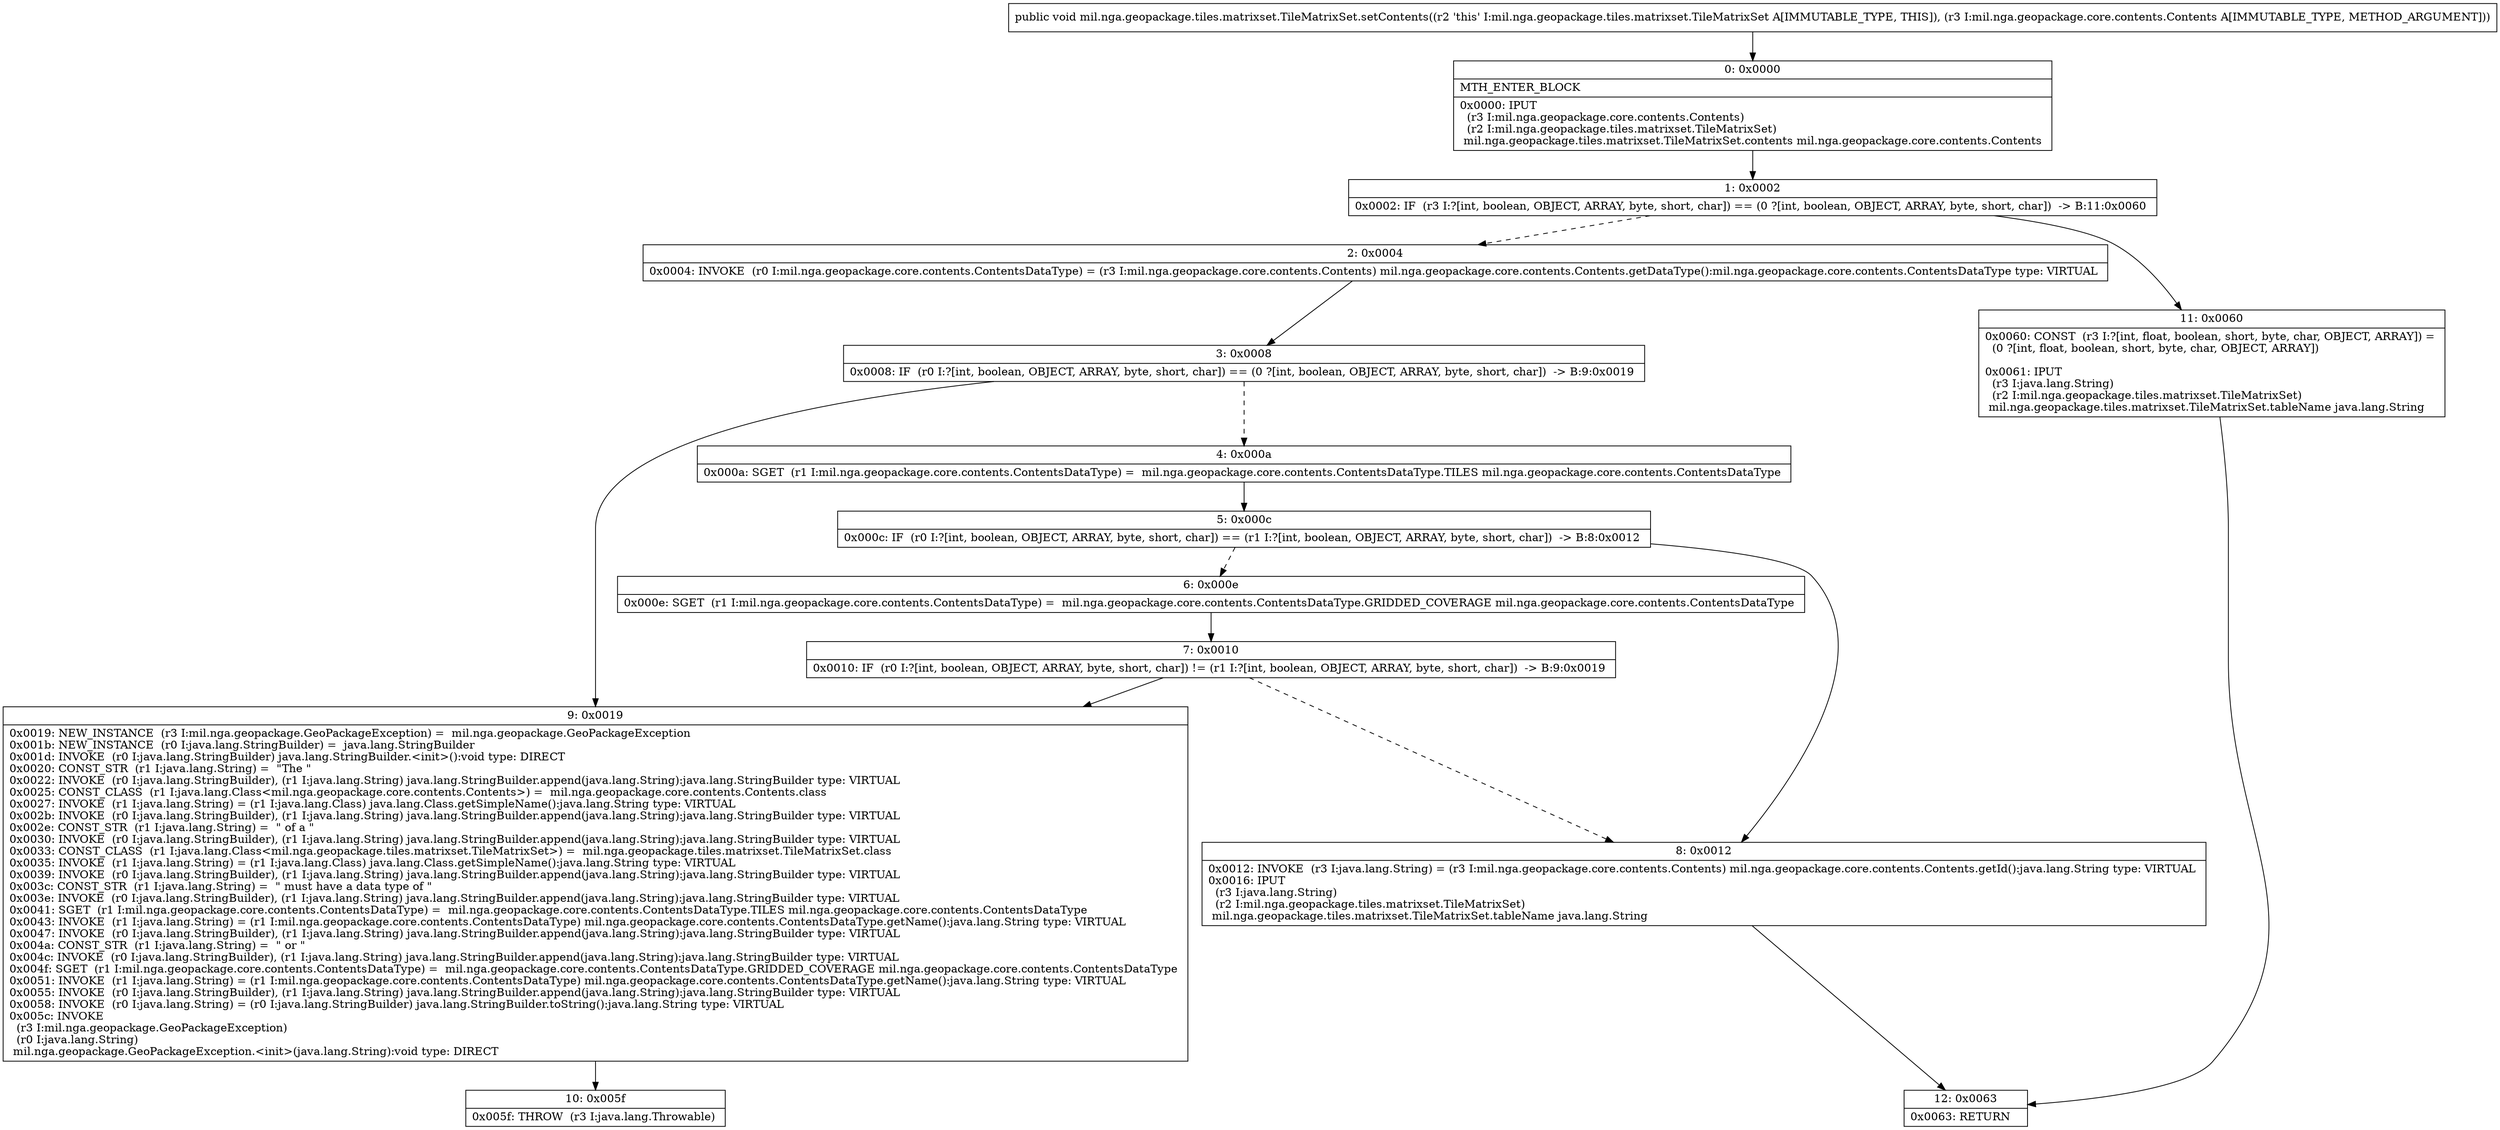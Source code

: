 digraph "CFG formil.nga.geopackage.tiles.matrixset.TileMatrixSet.setContents(Lmil\/nga\/geopackage\/core\/contents\/Contents;)V" {
Node_0 [shape=record,label="{0\:\ 0x0000|MTH_ENTER_BLOCK\l|0x0000: IPUT  \l  (r3 I:mil.nga.geopackage.core.contents.Contents)\l  (r2 I:mil.nga.geopackage.tiles.matrixset.TileMatrixSet)\l mil.nga.geopackage.tiles.matrixset.TileMatrixSet.contents mil.nga.geopackage.core.contents.Contents \l}"];
Node_1 [shape=record,label="{1\:\ 0x0002|0x0002: IF  (r3 I:?[int, boolean, OBJECT, ARRAY, byte, short, char]) == (0 ?[int, boolean, OBJECT, ARRAY, byte, short, char])  \-\> B:11:0x0060 \l}"];
Node_2 [shape=record,label="{2\:\ 0x0004|0x0004: INVOKE  (r0 I:mil.nga.geopackage.core.contents.ContentsDataType) = (r3 I:mil.nga.geopackage.core.contents.Contents) mil.nga.geopackage.core.contents.Contents.getDataType():mil.nga.geopackage.core.contents.ContentsDataType type: VIRTUAL \l}"];
Node_3 [shape=record,label="{3\:\ 0x0008|0x0008: IF  (r0 I:?[int, boolean, OBJECT, ARRAY, byte, short, char]) == (0 ?[int, boolean, OBJECT, ARRAY, byte, short, char])  \-\> B:9:0x0019 \l}"];
Node_4 [shape=record,label="{4\:\ 0x000a|0x000a: SGET  (r1 I:mil.nga.geopackage.core.contents.ContentsDataType) =  mil.nga.geopackage.core.contents.ContentsDataType.TILES mil.nga.geopackage.core.contents.ContentsDataType \l}"];
Node_5 [shape=record,label="{5\:\ 0x000c|0x000c: IF  (r0 I:?[int, boolean, OBJECT, ARRAY, byte, short, char]) == (r1 I:?[int, boolean, OBJECT, ARRAY, byte, short, char])  \-\> B:8:0x0012 \l}"];
Node_6 [shape=record,label="{6\:\ 0x000e|0x000e: SGET  (r1 I:mil.nga.geopackage.core.contents.ContentsDataType) =  mil.nga.geopackage.core.contents.ContentsDataType.GRIDDED_COVERAGE mil.nga.geopackage.core.contents.ContentsDataType \l}"];
Node_7 [shape=record,label="{7\:\ 0x0010|0x0010: IF  (r0 I:?[int, boolean, OBJECT, ARRAY, byte, short, char]) != (r1 I:?[int, boolean, OBJECT, ARRAY, byte, short, char])  \-\> B:9:0x0019 \l}"];
Node_8 [shape=record,label="{8\:\ 0x0012|0x0012: INVOKE  (r3 I:java.lang.String) = (r3 I:mil.nga.geopackage.core.contents.Contents) mil.nga.geopackage.core.contents.Contents.getId():java.lang.String type: VIRTUAL \l0x0016: IPUT  \l  (r3 I:java.lang.String)\l  (r2 I:mil.nga.geopackage.tiles.matrixset.TileMatrixSet)\l mil.nga.geopackage.tiles.matrixset.TileMatrixSet.tableName java.lang.String \l}"];
Node_9 [shape=record,label="{9\:\ 0x0019|0x0019: NEW_INSTANCE  (r3 I:mil.nga.geopackage.GeoPackageException) =  mil.nga.geopackage.GeoPackageException \l0x001b: NEW_INSTANCE  (r0 I:java.lang.StringBuilder) =  java.lang.StringBuilder \l0x001d: INVOKE  (r0 I:java.lang.StringBuilder) java.lang.StringBuilder.\<init\>():void type: DIRECT \l0x0020: CONST_STR  (r1 I:java.lang.String) =  \"The \" \l0x0022: INVOKE  (r0 I:java.lang.StringBuilder), (r1 I:java.lang.String) java.lang.StringBuilder.append(java.lang.String):java.lang.StringBuilder type: VIRTUAL \l0x0025: CONST_CLASS  (r1 I:java.lang.Class\<mil.nga.geopackage.core.contents.Contents\>) =  mil.nga.geopackage.core.contents.Contents.class \l0x0027: INVOKE  (r1 I:java.lang.String) = (r1 I:java.lang.Class) java.lang.Class.getSimpleName():java.lang.String type: VIRTUAL \l0x002b: INVOKE  (r0 I:java.lang.StringBuilder), (r1 I:java.lang.String) java.lang.StringBuilder.append(java.lang.String):java.lang.StringBuilder type: VIRTUAL \l0x002e: CONST_STR  (r1 I:java.lang.String) =  \" of a \" \l0x0030: INVOKE  (r0 I:java.lang.StringBuilder), (r1 I:java.lang.String) java.lang.StringBuilder.append(java.lang.String):java.lang.StringBuilder type: VIRTUAL \l0x0033: CONST_CLASS  (r1 I:java.lang.Class\<mil.nga.geopackage.tiles.matrixset.TileMatrixSet\>) =  mil.nga.geopackage.tiles.matrixset.TileMatrixSet.class \l0x0035: INVOKE  (r1 I:java.lang.String) = (r1 I:java.lang.Class) java.lang.Class.getSimpleName():java.lang.String type: VIRTUAL \l0x0039: INVOKE  (r0 I:java.lang.StringBuilder), (r1 I:java.lang.String) java.lang.StringBuilder.append(java.lang.String):java.lang.StringBuilder type: VIRTUAL \l0x003c: CONST_STR  (r1 I:java.lang.String) =  \" must have a data type of \" \l0x003e: INVOKE  (r0 I:java.lang.StringBuilder), (r1 I:java.lang.String) java.lang.StringBuilder.append(java.lang.String):java.lang.StringBuilder type: VIRTUAL \l0x0041: SGET  (r1 I:mil.nga.geopackage.core.contents.ContentsDataType) =  mil.nga.geopackage.core.contents.ContentsDataType.TILES mil.nga.geopackage.core.contents.ContentsDataType \l0x0043: INVOKE  (r1 I:java.lang.String) = (r1 I:mil.nga.geopackage.core.contents.ContentsDataType) mil.nga.geopackage.core.contents.ContentsDataType.getName():java.lang.String type: VIRTUAL \l0x0047: INVOKE  (r0 I:java.lang.StringBuilder), (r1 I:java.lang.String) java.lang.StringBuilder.append(java.lang.String):java.lang.StringBuilder type: VIRTUAL \l0x004a: CONST_STR  (r1 I:java.lang.String) =  \" or \" \l0x004c: INVOKE  (r0 I:java.lang.StringBuilder), (r1 I:java.lang.String) java.lang.StringBuilder.append(java.lang.String):java.lang.StringBuilder type: VIRTUAL \l0x004f: SGET  (r1 I:mil.nga.geopackage.core.contents.ContentsDataType) =  mil.nga.geopackage.core.contents.ContentsDataType.GRIDDED_COVERAGE mil.nga.geopackage.core.contents.ContentsDataType \l0x0051: INVOKE  (r1 I:java.lang.String) = (r1 I:mil.nga.geopackage.core.contents.ContentsDataType) mil.nga.geopackage.core.contents.ContentsDataType.getName():java.lang.String type: VIRTUAL \l0x0055: INVOKE  (r0 I:java.lang.StringBuilder), (r1 I:java.lang.String) java.lang.StringBuilder.append(java.lang.String):java.lang.StringBuilder type: VIRTUAL \l0x0058: INVOKE  (r0 I:java.lang.String) = (r0 I:java.lang.StringBuilder) java.lang.StringBuilder.toString():java.lang.String type: VIRTUAL \l0x005c: INVOKE  \l  (r3 I:mil.nga.geopackage.GeoPackageException)\l  (r0 I:java.lang.String)\l mil.nga.geopackage.GeoPackageException.\<init\>(java.lang.String):void type: DIRECT \l}"];
Node_10 [shape=record,label="{10\:\ 0x005f|0x005f: THROW  (r3 I:java.lang.Throwable) \l}"];
Node_11 [shape=record,label="{11\:\ 0x0060|0x0060: CONST  (r3 I:?[int, float, boolean, short, byte, char, OBJECT, ARRAY]) = \l  (0 ?[int, float, boolean, short, byte, char, OBJECT, ARRAY])\l \l0x0061: IPUT  \l  (r3 I:java.lang.String)\l  (r2 I:mil.nga.geopackage.tiles.matrixset.TileMatrixSet)\l mil.nga.geopackage.tiles.matrixset.TileMatrixSet.tableName java.lang.String \l}"];
Node_12 [shape=record,label="{12\:\ 0x0063|0x0063: RETURN   \l}"];
MethodNode[shape=record,label="{public void mil.nga.geopackage.tiles.matrixset.TileMatrixSet.setContents((r2 'this' I:mil.nga.geopackage.tiles.matrixset.TileMatrixSet A[IMMUTABLE_TYPE, THIS]), (r3 I:mil.nga.geopackage.core.contents.Contents A[IMMUTABLE_TYPE, METHOD_ARGUMENT])) }"];
MethodNode -> Node_0;
Node_0 -> Node_1;
Node_1 -> Node_2[style=dashed];
Node_1 -> Node_11;
Node_2 -> Node_3;
Node_3 -> Node_4[style=dashed];
Node_3 -> Node_9;
Node_4 -> Node_5;
Node_5 -> Node_6[style=dashed];
Node_5 -> Node_8;
Node_6 -> Node_7;
Node_7 -> Node_8[style=dashed];
Node_7 -> Node_9;
Node_8 -> Node_12;
Node_9 -> Node_10;
Node_11 -> Node_12;
}

